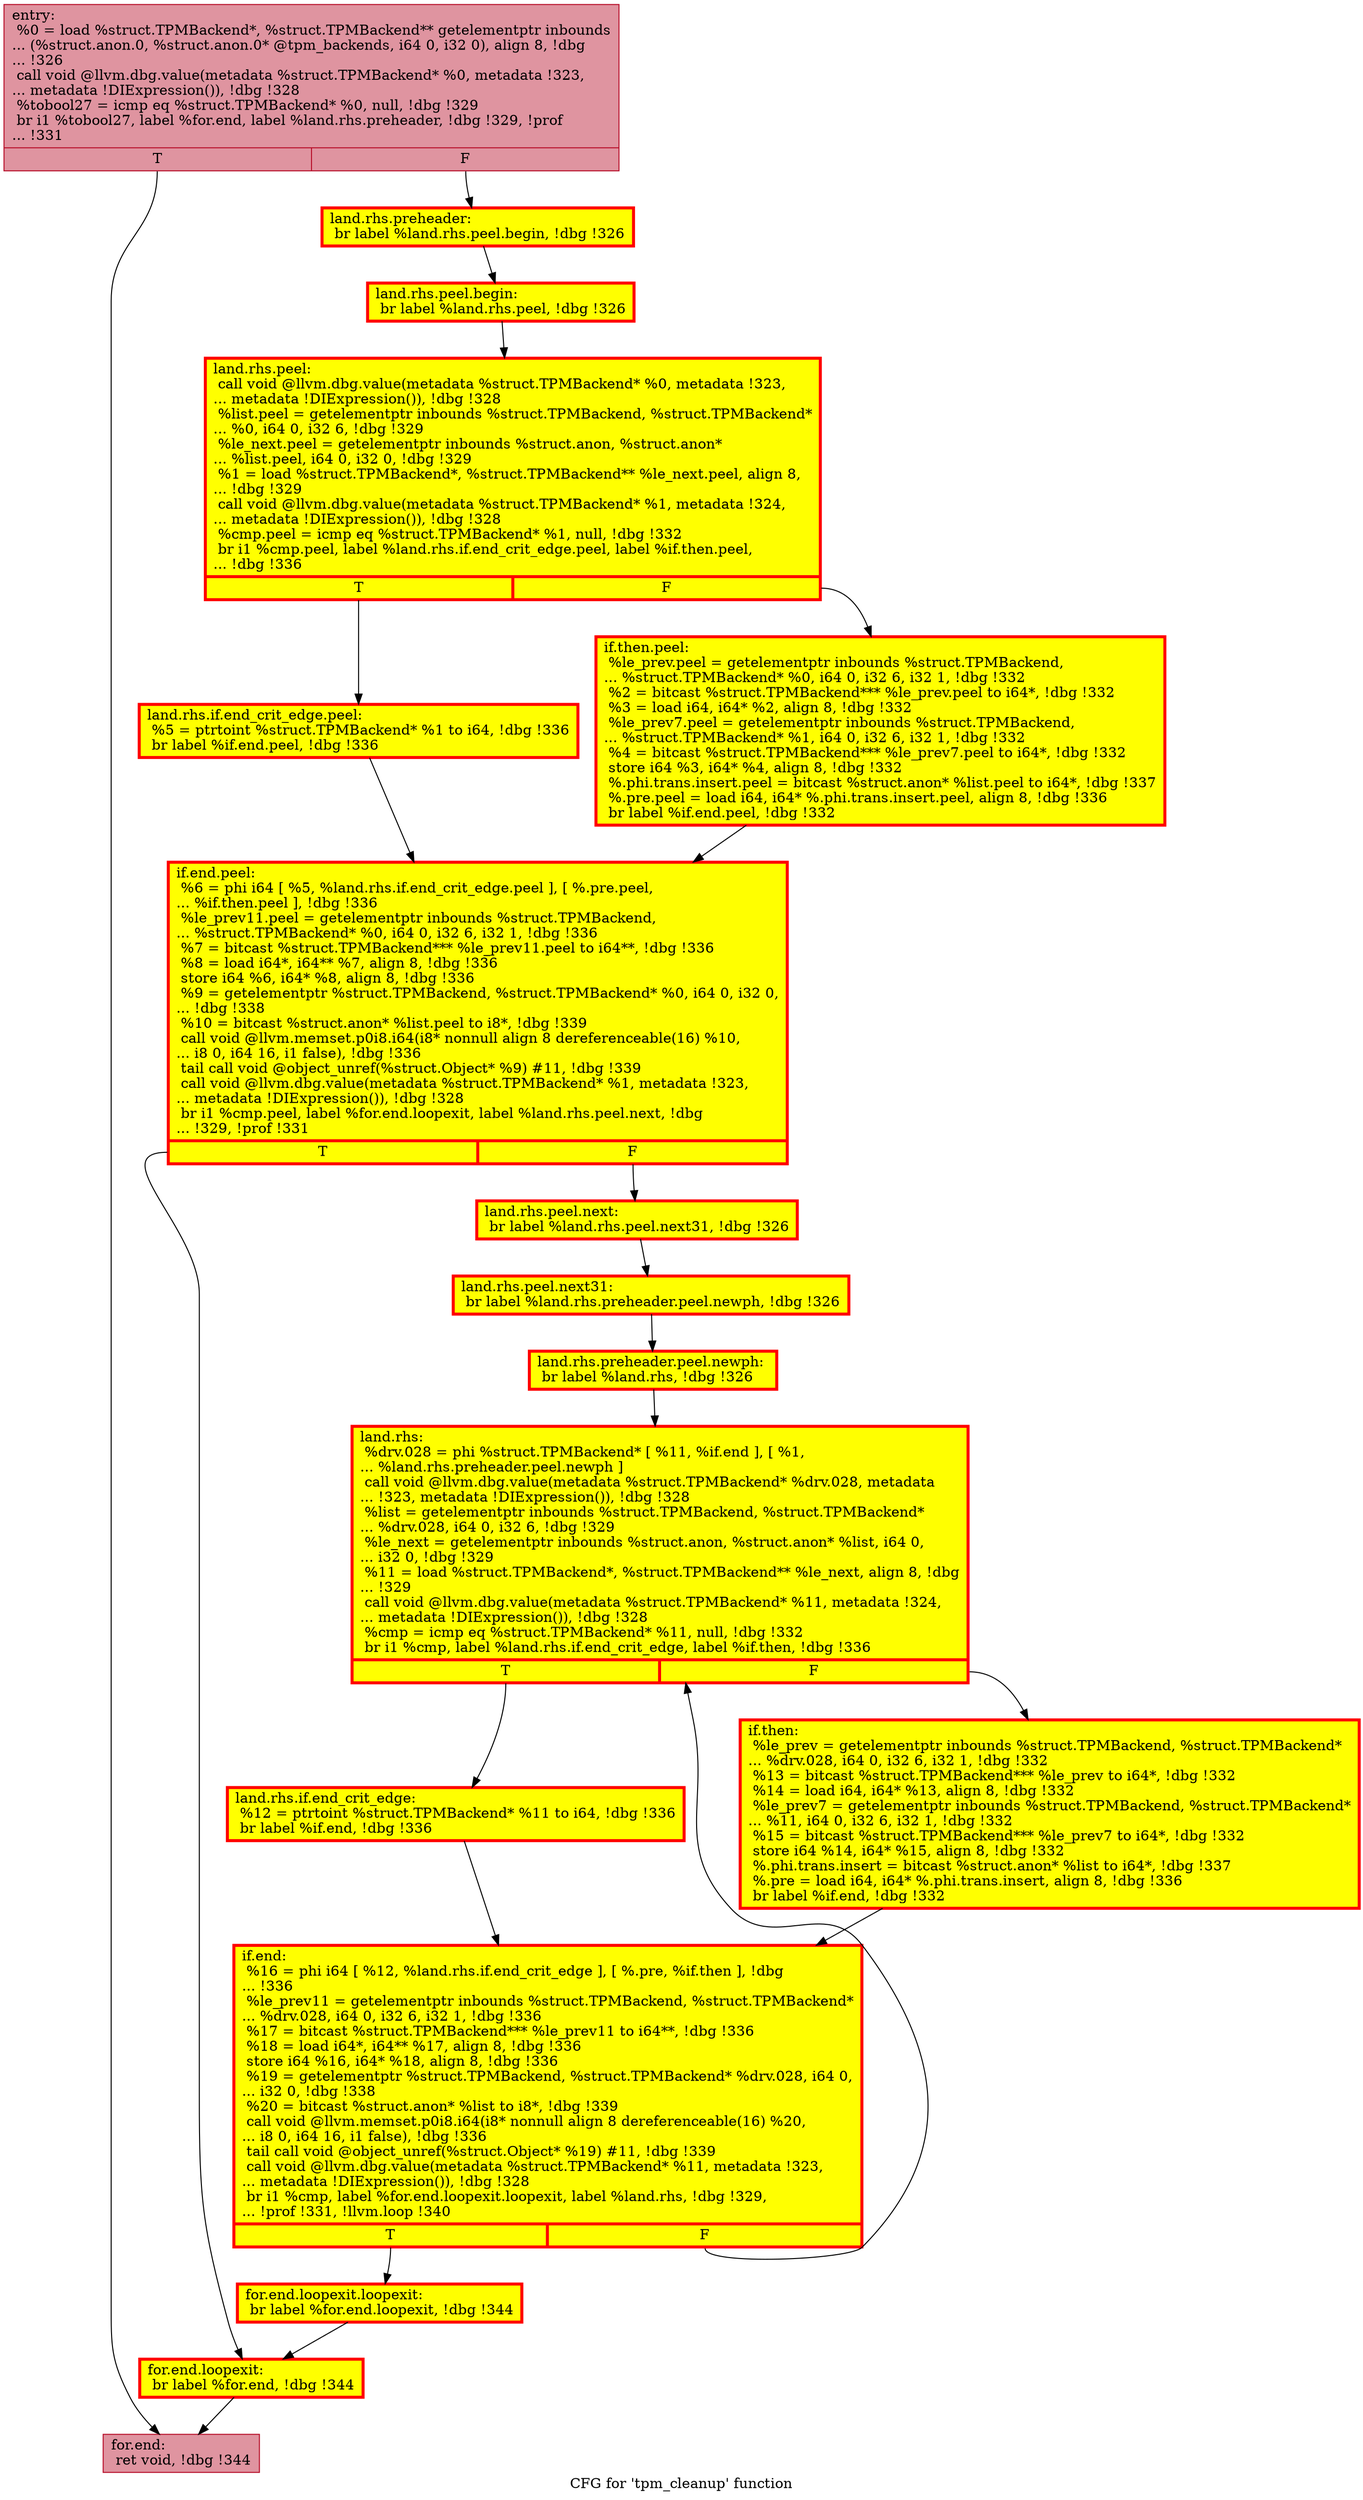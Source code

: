 digraph "CFG for 'tpm_cleanup' function" {
	label="CFG for 'tpm_cleanup' function";

	Node0x55c821b8de80 [shape=record,color="#b70d28ff", style=filled, fillcolor="#b70d2870",label="{entry:\l  %0 = load %struct.TPMBackend*, %struct.TPMBackend** getelementptr inbounds\l... (%struct.anon.0, %struct.anon.0* @tpm_backends, i64 0, i32 0), align 8, !dbg\l... !326\l  call void @llvm.dbg.value(metadata %struct.TPMBackend* %0, metadata !323,\l... metadata !DIExpression()), !dbg !328\l  %tobool27 = icmp eq %struct.TPMBackend* %0, null, !dbg !329\l  br i1 %tobool27, label %for.end, label %land.rhs.preheader, !dbg !329, !prof\l... !331\l|{<s0>T|<s1>F}}"];
	Node0x55c821b8de80:s0 -> Node0x55c821bacd60;
	Node0x55c821b8de80:s1 -> Node0x55c821d10070;
	Node0x55c821d10070 [shape=record,penwidth=3.0, style="filled", color="red", fillcolor="yellow",label="{land.rhs.preheader:                               \l  br label %land.rhs.peel.begin, !dbg !326\l}"];
	Node0x55c821d10070 -> Node0x55c821d197e0;
	Node0x55c821d197e0 [shape=record,penwidth=3.0, style="filled", color="red", fillcolor="yellow",label="{land.rhs.peel.begin:                              \l  br label %land.rhs.peel, !dbg !326\l}"];
	Node0x55c821d197e0 -> Node0x55c821cd11a0;
	Node0x55c821cd11a0 [shape=record,penwidth=3.0, style="filled", color="red", fillcolor="yellow",label="{land.rhs.peel:                                    \l  call void @llvm.dbg.value(metadata %struct.TPMBackend* %0, metadata !323,\l... metadata !DIExpression()), !dbg !328\l  %list.peel = getelementptr inbounds %struct.TPMBackend, %struct.TPMBackend*\l... %0, i64 0, i32 6, !dbg !329\l  %le_next.peel = getelementptr inbounds %struct.anon, %struct.anon*\l... %list.peel, i64 0, i32 0, !dbg !329\l  %1 = load %struct.TPMBackend*, %struct.TPMBackend** %le_next.peel, align 8,\l... !dbg !329\l  call void @llvm.dbg.value(metadata %struct.TPMBackend* %1, metadata !324,\l... metadata !DIExpression()), !dbg !328\l  %cmp.peel = icmp eq %struct.TPMBackend* %1, null, !dbg !332\l  br i1 %cmp.peel, label %land.rhs.if.end_crit_edge.peel, label %if.then.peel,\l... !dbg !336\l|{<s0>T|<s1>F}}"];
	Node0x55c821cd11a0:s0 -> Node0x55c821d268c0;
	Node0x55c821cd11a0:s1 -> Node0x55c821d264e0;
	Node0x55c821d264e0 [shape=record,penwidth=3.0, style="filled", color="red", fillcolor="yellow",label="{if.then.peel:                                     \l  %le_prev.peel = getelementptr inbounds %struct.TPMBackend,\l... %struct.TPMBackend* %0, i64 0, i32 6, i32 1, !dbg !332\l  %2 = bitcast %struct.TPMBackend*** %le_prev.peel to i64*, !dbg !332\l  %3 = load i64, i64* %2, align 8, !dbg !332\l  %le_prev7.peel = getelementptr inbounds %struct.TPMBackend,\l... %struct.TPMBackend* %1, i64 0, i32 6, i32 1, !dbg !332\l  %4 = bitcast %struct.TPMBackend*** %le_prev7.peel to i64*, !dbg !332\l  store i64 %3, i64* %4, align 8, !dbg !332\l  %.phi.trans.insert.peel = bitcast %struct.anon* %list.peel to i64*, !dbg !337\l  %.pre.peel = load i64, i64* %.phi.trans.insert.peel, align 8, !dbg !336\l  br label %if.end.peel, !dbg !332\l}"];
	Node0x55c821d264e0 -> Node0x55c821d269f0;
	Node0x55c821d268c0 [shape=record,penwidth=3.0, style="filled", color="red", fillcolor="yellow",label="{land.rhs.if.end_crit_edge.peel:                   \l  %5 = ptrtoint %struct.TPMBackend* %1 to i64, !dbg !336\l  br label %if.end.peel, !dbg !336\l}"];
	Node0x55c821d268c0 -> Node0x55c821d269f0;
	Node0x55c821d269f0 [shape=record,penwidth=3.0, style="filled", color="red", fillcolor="yellow",label="{if.end.peel:                                      \l  %6 = phi i64 [ %5, %land.rhs.if.end_crit_edge.peel ], [ %.pre.peel,\l... %if.then.peel ], !dbg !336\l  %le_prev11.peel = getelementptr inbounds %struct.TPMBackend,\l... %struct.TPMBackend* %0, i64 0, i32 6, i32 1, !dbg !336\l  %7 = bitcast %struct.TPMBackend*** %le_prev11.peel to i64**, !dbg !336\l  %8 = load i64*, i64** %7, align 8, !dbg !336\l  store i64 %6, i64* %8, align 8, !dbg !336\l  %9 = getelementptr %struct.TPMBackend, %struct.TPMBackend* %0, i64 0, i32 0,\l... !dbg !338\l  %10 = bitcast %struct.anon* %list.peel to i8*, !dbg !339\l  call void @llvm.memset.p0i8.i64(i8* nonnull align 8 dereferenceable(16) %10,\l... i8 0, i64 16, i1 false), !dbg !336\l  tail call void @object_unref(%struct.Object* %9) #11, !dbg !339\l  call void @llvm.dbg.value(metadata %struct.TPMBackend* %1, metadata !323,\l... metadata !DIExpression()), !dbg !328\l  br i1 %cmp.peel, label %for.end.loopexit, label %land.rhs.peel.next, !dbg\l... !329, !prof !331\l|{<s0>T|<s1>F}}"];
	Node0x55c821d269f0:s0 -> Node0x55c821d10020;
	Node0x55c821d269f0:s1 -> Node0x55c821d100c0;
	Node0x55c821d100c0 [shape=record,penwidth=3.0, style="filled", color="red", fillcolor="yellow",label="{land.rhs.peel.next:                               \l  br label %land.rhs.peel.next31, !dbg !326\l}"];
	Node0x55c821d100c0 -> Node0x55c821cd1220;
	Node0x55c821cd1220 [shape=record,penwidth=3.0, style="filled", color="red", fillcolor="yellow",label="{land.rhs.peel.next31:                             \l  br label %land.rhs.preheader.peel.newph, !dbg !326\l}"];
	Node0x55c821cd1220 -> Node0x55c8214359f0;
	Node0x55c8214359f0 [shape=record,penwidth=3.0, style="filled", color="red", fillcolor="yellow",label="{land.rhs.preheader.peel.newph:                    \l  br label %land.rhs, !dbg !326\l}"];
	Node0x55c8214359f0 -> Node0x55c821baaa90;
	Node0x55c821baaa90 [shape=record,penwidth=3.0, style="filled", color="red", fillcolor="yellow",label="{land.rhs:                                         \l  %drv.028 = phi %struct.TPMBackend* [ %11, %if.end ], [ %1,\l... %land.rhs.preheader.peel.newph ]\l  call void @llvm.dbg.value(metadata %struct.TPMBackend* %drv.028, metadata\l... !323, metadata !DIExpression()), !dbg !328\l  %list = getelementptr inbounds %struct.TPMBackend, %struct.TPMBackend*\l... %drv.028, i64 0, i32 6, !dbg !329\l  %le_next = getelementptr inbounds %struct.anon, %struct.anon* %list, i64 0,\l... i32 0, !dbg !329\l  %11 = load %struct.TPMBackend*, %struct.TPMBackend** %le_next, align 8, !dbg\l... !329\l  call void @llvm.dbg.value(metadata %struct.TPMBackend* %11, metadata !324,\l... metadata !DIExpression()), !dbg !328\l  %cmp = icmp eq %struct.TPMBackend* %11, null, !dbg !332\l  br i1 %cmp, label %land.rhs.if.end_crit_edge, label %if.then, !dbg !336\l|{<s0>T|<s1>F}}"];
	Node0x55c821baaa90:s0 -> Node0x55c821bacde0;
	Node0x55c821baaa90:s1 -> Node0x55c821bab540;
	Node0x55c821bacde0 [shape=record,penwidth=3.0, style="filled", color="red", fillcolor="yellow",label="{land.rhs.if.end_crit_edge:                        \l  %12 = ptrtoint %struct.TPMBackend* %11 to i64, !dbg !336\l  br label %if.end, !dbg !336\l}"];
	Node0x55c821bacde0 -> Node0x55c821bab5b0;
	Node0x55c821bab540 [shape=record,penwidth=3.0, style="filled", color="red", fillcolor="yellow",label="{if.then:                                          \l  %le_prev = getelementptr inbounds %struct.TPMBackend, %struct.TPMBackend*\l... %drv.028, i64 0, i32 6, i32 1, !dbg !332\l  %13 = bitcast %struct.TPMBackend*** %le_prev to i64*, !dbg !332\l  %14 = load i64, i64* %13, align 8, !dbg !332\l  %le_prev7 = getelementptr inbounds %struct.TPMBackend, %struct.TPMBackend*\l... %11, i64 0, i32 6, i32 1, !dbg !332\l  %15 = bitcast %struct.TPMBackend*** %le_prev7 to i64*, !dbg !332\l  store i64 %14, i64* %15, align 8, !dbg !332\l  %.phi.trans.insert = bitcast %struct.anon* %list to i64*, !dbg !337\l  %.pre = load i64, i64* %.phi.trans.insert, align 8, !dbg !336\l  br label %if.end, !dbg !332\l}"];
	Node0x55c821bab540 -> Node0x55c821bab5b0;
	Node0x55c821bab5b0 [shape=record,penwidth=3.0, style="filled", color="red", fillcolor="yellow",label="{if.end:                                           \l  %16 = phi i64 [ %12, %land.rhs.if.end_crit_edge ], [ %.pre, %if.then ], !dbg\l... !336\l  %le_prev11 = getelementptr inbounds %struct.TPMBackend, %struct.TPMBackend*\l... %drv.028, i64 0, i32 6, i32 1, !dbg !336\l  %17 = bitcast %struct.TPMBackend*** %le_prev11 to i64**, !dbg !336\l  %18 = load i64*, i64** %17, align 8, !dbg !336\l  store i64 %16, i64* %18, align 8, !dbg !336\l  %19 = getelementptr %struct.TPMBackend, %struct.TPMBackend* %drv.028, i64 0,\l... i32 0, !dbg !338\l  %20 = bitcast %struct.anon* %list to i8*, !dbg !339\l  call void @llvm.memset.p0i8.i64(i8* nonnull align 8 dereferenceable(16) %20,\l... i8 0, i64 16, i1 false), !dbg !336\l  tail call void @object_unref(%struct.Object* %19) #11, !dbg !339\l  call void @llvm.dbg.value(metadata %struct.TPMBackend* %11, metadata !323,\l... metadata !DIExpression()), !dbg !328\l  br i1 %cmp, label %for.end.loopexit.loopexit, label %land.rhs, !dbg !329,\l... !prof !331, !llvm.loop !340\l|{<s0>T|<s1>F}}"];
	Node0x55c821bab5b0:s0 -> Node0x55c821d217a0;
	Node0x55c821bab5b0:s1 -> Node0x55c821baaa90;
	Node0x55c821d217a0 [shape=record,penwidth=3.0, style="filled", color="red", fillcolor="yellow",label="{for.end.loopexit.loopexit:                        \l  br label %for.end.loopexit, !dbg !344\l}"];
	Node0x55c821d217a0 -> Node0x55c821d10020;
	Node0x55c821d10020 [shape=record,penwidth=3.0, style="filled", color="red", fillcolor="yellow",label="{for.end.loopexit:                                 \l  br label %for.end, !dbg !344\l}"];
	Node0x55c821d10020 -> Node0x55c821bacd60;
	Node0x55c821bacd60 [shape=record,color="#b70d28ff", style=filled, fillcolor="#b70d2870",label="{for.end:                                          \l  ret void, !dbg !344\l}"];
}
